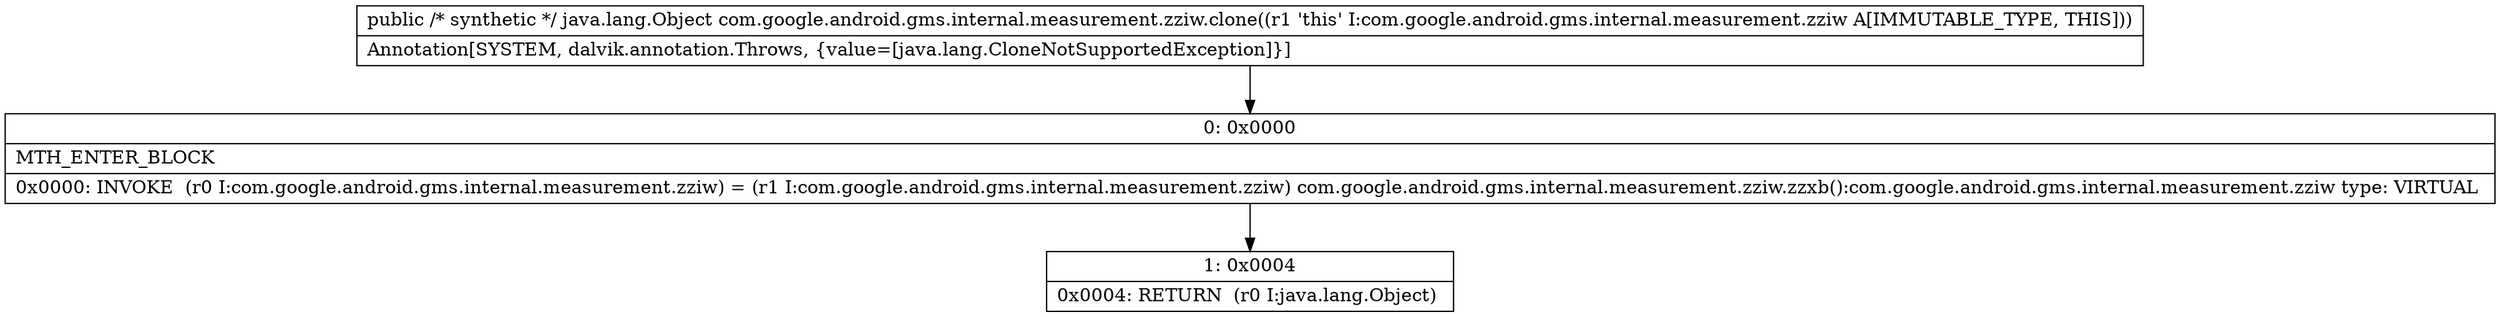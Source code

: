 digraph "CFG forcom.google.android.gms.internal.measurement.zziw.clone()Ljava\/lang\/Object;" {
Node_0 [shape=record,label="{0\:\ 0x0000|MTH_ENTER_BLOCK\l|0x0000: INVOKE  (r0 I:com.google.android.gms.internal.measurement.zziw) = (r1 I:com.google.android.gms.internal.measurement.zziw) com.google.android.gms.internal.measurement.zziw.zzxb():com.google.android.gms.internal.measurement.zziw type: VIRTUAL \l}"];
Node_1 [shape=record,label="{1\:\ 0x0004|0x0004: RETURN  (r0 I:java.lang.Object) \l}"];
MethodNode[shape=record,label="{public \/* synthetic *\/ java.lang.Object com.google.android.gms.internal.measurement.zziw.clone((r1 'this' I:com.google.android.gms.internal.measurement.zziw A[IMMUTABLE_TYPE, THIS]))  | Annotation[SYSTEM, dalvik.annotation.Throws, \{value=[java.lang.CloneNotSupportedException]\}]\l}"];
MethodNode -> Node_0;
Node_0 -> Node_1;
}

